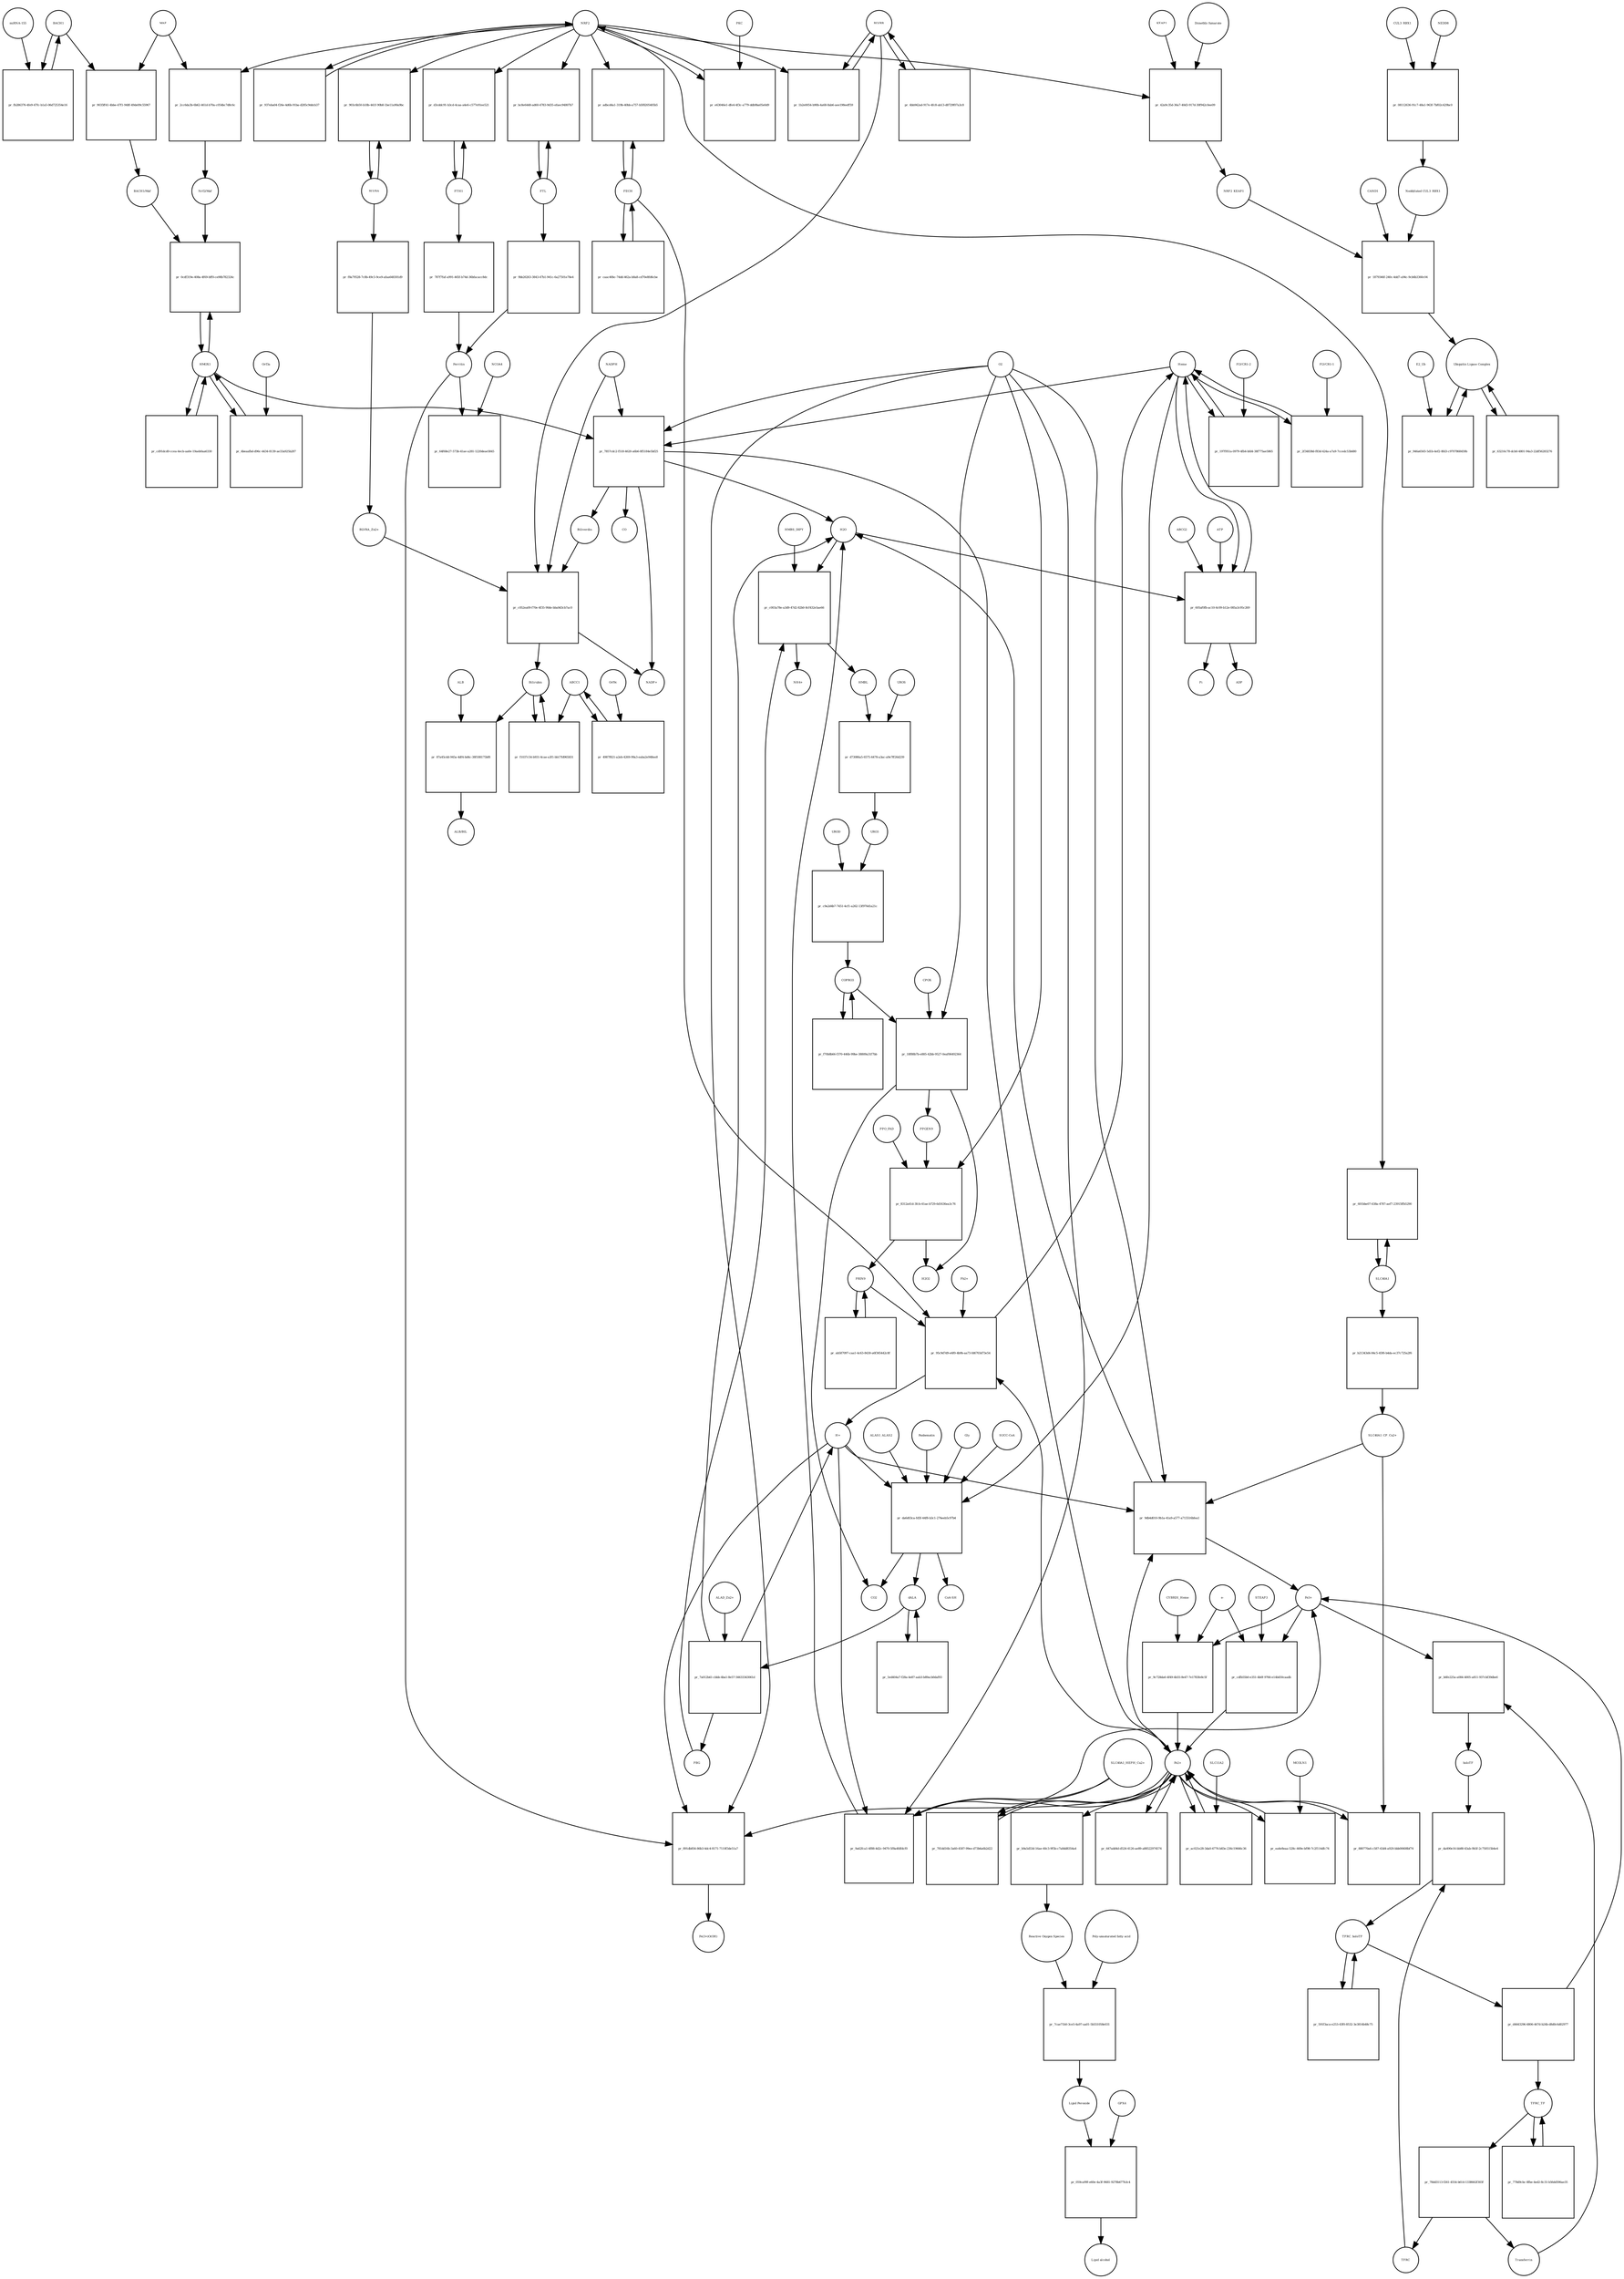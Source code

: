 strict digraph  {
Heme [annotation="urn_miriam_obo.chebi_CHEBI%3A30413", bipartite=0, cls="simple chemical", fontsize=4, label=Heme, shape=circle];
"pr_7857cdc2-f518-4620-a6b6-8f5184e5bf25" [annotation="", bipartite=1, cls=process, fontsize=4, label="pr_7857cdc2-f518-4620-a6b6-8f5184e5bf25", shape=square];
Biliverdin [annotation="urn_miriam_obo.chebi_CHEBI%3A17033", bipartite=0, cls="simple chemical", fontsize=4, label=Biliverdin, shape=circle];
HMOX1 [annotation=urn_miriam_uniprot_P09601, bipartite=0, cls=macromolecule, fontsize=4, label=HMOX1, shape=circle];
O2 [annotation="urn_miriam_obo.chebi_CHEBI%3A15379", bipartite=0, cls="simple chemical", fontsize=4, label=O2, shape=circle];
NADPH [annotation="urn_miriam_obo.chebi_CHEBI%3A16474", bipartite=0, cls="simple chemical", fontsize=4, label=NADPH, shape=circle];
H2O [annotation="urn_miriam_obo.chebi_CHEBI%3A15377", bipartite=0, cls="simple chemical", fontsize=4, label=H2O, shape=circle];
"Fe2+" [annotation="urn_miriam_obo.chebi_CHEBI%3A29033", bipartite=0, cls="simple chemical", fontsize=4, label="Fe2+", shape=circle];
"NADP+" [annotation="urn_miriam_obo.chebi_CHEBI%3A18009", bipartite=0, cls="simple chemical", fontsize=4, label="NADP+", shape=circle];
CO [annotation="urn_miriam_obo.chebi_CHEBI%3A17245", bipartite=0, cls="simple chemical", fontsize=4, label=CO, shape=circle];
"pr_197f951a-0979-4fb4-bfd4-38f775ae5865" [annotation="", bipartite=1, cls=process, fontsize=4, label="pr_197f951a-0979-4fb4-bfd4-38f775ae5865", shape=square];
"FLVCR1-2" [annotation=urn_miriam_uniprot_Q9Y5Y0, bipartite=0, cls=macromolecule, fontsize=4, label="FLVCR1-2", shape=circle];
"pr_c052ea09-f70e-4f35-90de-bba9d3cb7ac0" [annotation="", bipartite=1, cls=process, fontsize=4, label="pr_c052ea09-f70e-4f35-90de-bba9d3cb7ac0", shape=square];
Bilirubin [annotation="urn_miriam_obo.chebi_CHEBI%3A16990", bipartite=0, cls="simple chemical", fontsize=4, label=Bilirubin, shape=circle];
BLVRB [annotation=urn_miriam_uniprot_P30043, bipartite=0, cls=macromolecule, fontsize=4, label=BLVRB, shape=circle];
"BLVRA_Zn2+" [annotation="urn_miriam_obo.chebi_CHEBI%3A29805|urn_miriam_uniprot_P53004", bipartite=0, cls=complex, fontsize=4, label="BLVRA_Zn2+", shape=circle];
"pr_f1037c54-b931-4cae-a3f1-bb17fd965831" [annotation="", bipartite=1, cls=process, fontsize=4, label="pr_f1037c54-b931-4cae-a3f1-bb17fd965831", shape=square];
ABCC1 [annotation=urn_miriam_uniprot_P02768, bipartite=0, cls=macromolecule, fontsize=4, label=ABCC1, shape=circle];
"pr_87a45cdd-945a-4df4-bd4c-38f188175bf8" [annotation="", bipartite=1, cls=process, fontsize=4, label="pr_87a45cdd-945a-4df4-bd4c-38f188175bf8", shape=square];
ALB [annotation=urn_miriam_uniprot_P02768, bipartite=0, cls=macromolecule, fontsize=4, label=ALB, shape=circle];
"ALB/BIL" [annotation="urn_miriam_uniprot_P02768|urn_miriam_obo.chebi_CHEBI%3A16990", bipartite=0, cls=complex, fontsize=4, label="ALB/BIL", shape=circle];
NRF2 [annotation=urn_miriam_uniprot_Q16236, bipartite=0, cls=macromolecule, fontsize=4, label=NRF2, shape=circle];
"pr_2cc6da3b-6b62-461d-b70a-c054bc7d8c6c" [annotation="", bipartite=1, cls=process, fontsize=4, label="pr_2cc6da3b-6b62-461d-b70a-c054bc7d8c6c", shape=square];
MAF [annotation=urn_miriam_uniprot_O75444, bipartite=0, cls=macromolecule, fontsize=4, label=MAF, shape=circle];
"Nrf2/Maf" [annotation="", bipartite=0, cls=complex, fontsize=4, label="Nrf2/Maf", shape=circle];
"pr_9035ff41-4bbe-47f1-948f-49de09c55967" [annotation="", bipartite=1, cls=process, fontsize=4, label="pr_9035ff41-4bbe-47f1-948f-49de09c55967", shape=square];
BACH1 [annotation=urn_miriam_uniprot_O14867, bipartite=0, cls=macromolecule, fontsize=4, label=BACH1, shape=circle];
"BACH1/Maf" [annotation="", bipartite=0, cls=complex, fontsize=4, label="BACH1/Maf", shape=circle];
"pr_fb286376-4fe9-47fc-b1a5-06d725354e16" [annotation="", bipartite=1, cls=process, fontsize=4, label="pr_fb286376-4fe9-47fc-b1a5-06d725354e16", shape=square];
"miRNA-155" [annotation=urn_miriam_ncbigene_406947, bipartite=0, cls="nucleic acid feature", fontsize=4, label="miRNA-155", shape=circle];
"pr_0cdf319e-408a-4f69-bff0-ce98b782324c" [annotation="", bipartite=1, cls=process, fontsize=4, label="pr_0cdf319e-408a-4f69-bff0-ce98b782324c", shape=square];
PRIN9 [annotation="urn_miriam_obo.chebi_CHEBI%3A15430", bipartite=0, cls="simple chemical", fontsize=4, label=PRIN9, shape=circle];
"pr_95c9d7d9-e6f0-4b9b-aa73-fd6703d73e54" [annotation="", bipartite=1, cls=process, fontsize=4, label="pr_95c9d7d9-e6f0-4b9b-aa73-fd6703d73e54", shape=square];
FECH [annotation=urn_miriam_uniprot_P22830, bipartite=0, cls=macromolecule, fontsize=4, label=FECH, shape=circle];
"Pb2+" [annotation="urn_miriam_obo.chebi_CHEBI%3A27889", bipartite=0, cls="simple chemical", fontsize=4, label="Pb2+", shape=circle];
"H+" [annotation="urn_miriam_obo.chebi_CHEBI%3A15378", bipartite=0, cls="simple chemical", fontsize=4, label="H+", shape=circle];
"SUCC-CoA" [annotation="urn_miriam_obo.chebi_CHEBI%3A57292", bipartite=0, cls="simple chemical", fontsize=4, label="SUCC-CoA", shape=circle];
"pr_da6d03ca-fd5f-44f8-b3c1-276eeb5c97b4" [annotation="", bipartite=1, cls=process, fontsize=4, label="pr_da6d03ca-fd5f-44f8-b3c1-276eeb5c97b4", shape=square];
dALA [annotation="urn_miriam_obo.chebi_CHEBI%3A356416", bipartite=0, cls="simple chemical", fontsize=4, label=dALA, shape=circle];
ALAS1_ALAS2 [annotation="urn_miriam_uniprot_P13196|urn_miriam_uniprot_P22557", bipartite=0, cls=complex, fontsize=4, label=ALAS1_ALAS2, shape=circle];
Panhematin [annotation=urn_miriam_drugbank_DB03404, bipartite=0, cls="simple chemical", fontsize=4, label=Panhematin, shape=circle];
Gly [annotation="urn_miriam_obo.chebi_CHEBI%3A57305", bipartite=0, cls="simple chemical", fontsize=4, label=Gly, shape=circle];
"CoA-SH" [annotation="urn_miriam_obo.chebi_CHEBI%3A15346", bipartite=0, cls="simple chemical", fontsize=4, label="CoA-SH", shape=circle];
CO2 [annotation="urn_miriam_obo.chebi_CHEBI%3A16526", bipartite=0, cls="simple chemical", fontsize=4, label=CO2, shape=circle];
"pr_42a9c35d-36a7-40d3-917d-30f942c0ee09" [annotation="", bipartite=1, cls=process, fontsize=4, label="pr_42a9c35d-36a7-40d3-917d-30f942c0ee09", shape=square];
KEAP1 [annotation=urn_miriam_uniprot_Q14145, bipartite=0, cls=macromolecule, fontsize=4, label=KEAP1, shape=circle];
NRF2_KEAP1 [annotation="urn_miriam_uniprot_Q14145|urn_miriam_uniprot_Q16236", bipartite=0, cls=complex, fontsize=4, label=NRF2_KEAP1, shape=circle];
"Dimethly fumarate" [annotation=urn_miriam_drugbank_DB08908, bipartite=0, cls="simple chemical", fontsize=4, label="Dimethly fumarate", shape=circle];
"Ubiquitin Ligase Complex" [annotation="urn_miriam_uniprot_Q14145|urn_miriam_uniprot_Q15843|urn_miriam_uniprot_Q13618|urn_miriam_uniprot_P62877|urn_miriam_uniprot_Q16236|urn_miriam_pubmed_19940261", bipartite=0, cls=complex, fontsize=4, label="Ubiquitin Ligase Complex", shape=circle];
"pr_63216c78-dcb0-4801-94a3-22df56283276" [annotation="", bipartite=1, cls=process, fontsize=4, label="pr_63216c78-dcb0-4801-94a3-22df56283276", shape=square];
"pr_7a012b41-cbbb-4ba1-8e57-56633343061d" [annotation="", bipartite=1, cls=process, fontsize=4, label="pr_7a012b41-cbbb-4ba1-8e57-56633343061d", shape=square];
PBG [annotation="urn_miriam_obo.chebi_CHEBI%3A58126", bipartite=0, cls="simple chemical", fontsize=4, label=PBG, shape=circle];
"ALAD_Zn2+" [annotation="urn_miriam_uniprot_P13716|urn_miriam_obo.chebi_CHEBI%3A29105", bipartite=0, cls=complex, fontsize=4, label="ALAD_Zn2+", shape=circle];
"pr_c003a78e-a3d9-47d2-82b0-8cf432e5ae66" [annotation="", bipartite=1, cls=process, fontsize=4, label="pr_c003a78e-a3d9-47d2-82b0-8cf432e5ae66", shape=square];
HMBL [annotation="urn_miriam_obo.chebi_CHEBI%3A57845", bipartite=0, cls="simple chemical", fontsize=4, label=HMBL, shape=circle];
HMBS_DIPY [annotation="urn_miriam_obo.chebi_CHEBI%3A36319|urn_miriam_uniprot_P08397", bipartite=0, cls=complex, fontsize=4, label=HMBS_DIPY, shape=circle];
"NH4+" [annotation="urn_miriam_obo.chebi_CHEBI%3A28938", bipartite=0, cls="simple chemical", fontsize=4, label="NH4+", shape=circle];
"pr_d73086a5-6575-4478-a3ac-a9e7ff26d239" [annotation="", bipartite=1, cls=process, fontsize=4, label="pr_d73086a5-6575-4478-a3ac-a9e7ff26d239", shape=square];
URO3 [annotation="urn_miriam_obo.chebi_CHEBI%3A15437", bipartite=0, cls="simple chemical", fontsize=4, label=URO3, shape=circle];
UROS [annotation=urn_miriam_uniprot_P10746, bipartite=0, cls=macromolecule, fontsize=4, label=UROS, shape=circle];
"pr_c9a2d4b7-7451-4cf1-a262-13f970d1a21c" [annotation="", bipartite=1, cls=process, fontsize=4, label="pr_c9a2d4b7-7451-4cf1-a262-13f970d1a21c", shape=square];
COPRO3 [annotation="urn_miriam_obo.chebi_CHEBI%3A15439", bipartite=0, cls="simple chemical", fontsize=4, label=COPRO3, shape=circle];
UROD [annotation=urn_miriam_uniprot_P06132, bipartite=0, cls=macromolecule, fontsize=4, label=UROD, shape=circle];
"pr_18f88b7b-e885-42bb-9527-0eaf06492364" [annotation="", bipartite=1, cls=process, fontsize=4, label="pr_18f88b7b-e885-42bb-9527-0eaf06492364", shape=square];
PPGEN9 [annotation="urn_miriam_obo.chebi_CHEBI%3A15435", bipartite=0, cls="simple chemical", fontsize=4, label=PPGEN9, shape=circle];
CPOX [annotation=urn_miriam_uniprot_P36551, bipartite=0, cls=macromolecule, fontsize=4, label=CPOX, shape=circle];
H2O2 [annotation="urn_miriam_obo.chebi_CHEBI%3A16240", bipartite=0, cls="simple chemical", fontsize=4, label=H2O2, shape=circle];
"pr_8312a41d-3fcb-41ae-b729-6d1636ea3c76" [annotation="", bipartite=1, cls=process, fontsize=4, label="pr_8312a41d-3fcb-41ae-b729-6d1636ea3c76", shape=square];
PPO_FAD [annotation="urn_miriam_obo.chebi_CHEBI%3A16238|urn_miriam_uniprot_P50336", bipartite=0, cls=complex, fontsize=4, label=PPO_FAD, shape=circle];
"pr_937eba04-f26e-4d6b-91ba-d285c9ddcb37" [annotation="", bipartite=1, cls=process, fontsize=4, label="pr_937eba04-f26e-4d6b-91ba-d285c9ddcb37", shape=square];
"pr_5ed404a7-f28a-4e87-aab3-b89acb0daf93" [annotation="", bipartite=1, cls="uncertain process", fontsize=4, label="pr_5ed404a7-f28a-4e87-aab3-b89acb0daf93", shape=square];
"pr_f70b8b66-f370-446b-99be-38809a31f7bb" [annotation="", bipartite=1, cls="uncertain process", fontsize=4, label="pr_f70b8b66-f370-446b-99be-38809a31f7bb", shape=square];
"pr_ab587097-caa1-4c63-8430-a6f365442c8f" [annotation="", bipartite=1, cls="uncertain process", fontsize=4, label="pr_ab587097-caa1-4c63-8430-a6f365442c8f", shape=square];
"Poly-unsaturated fatty acid" [annotation="urn_miriam_obo.chebi_CHEBI%3A26208", bipartite=0, cls="simple chemical", fontsize=4, label="Poly-unsaturated fatty acid", shape=circle];
"pr_7cae71b0-3ce5-4a97-aa01-5b551058e031" [annotation="", bipartite=1, cls=process, fontsize=4, label="pr_7cae71b0-3ce5-4a97-aa01-5b551058e031", shape=square];
"Lipid Peroxide" [annotation="urn_miriam_obo.chebi_CHEBI%3A61051", bipartite=0, cls="simple chemical", fontsize=4, label="Lipid Peroxide", shape=circle];
"Reactive Oxygen Species" [annotation="urn_miriam_obo.chebi_CHEBI%3A26523", bipartite=0, cls="simple chemical", fontsize=4, label="Reactive Oxygen Species", shape=circle];
"pr_891db856-86b3-4dc4-8171-7110f3de51a7" [annotation="", bipartite=1, cls=process, fontsize=4, label="pr_891db856-86b3-4dc4-8171-7110f3de51a7", shape=square];
"Fe(3+)O(OH)" [annotation="urn_miriam_obo.chebi_CHEBI%3A78619", bipartite=0, cls="simple chemical", fontsize=4, label="Fe(3+)O(OH)", shape=circle];
Ferritin [annotation=urn_miriam_uniprot_P02794, bipartite=0, cls=complex, fontsize=4, label=Ferritin, shape=circle];
"pr_880770a6-c587-43d4-a920-bbb00608bf74" [annotation="", bipartite=1, cls=process, fontsize=4, label="pr_880770a6-c587-43d4-a920-bbb00608bf74", shape=square];
"SLC40A1_CP_Cu2+" [annotation="urn_miriam_uniprot_P00450|urn_miriam_uniprot_Q9NP59|urn_miriam_obo.chebi_CHEBI%3A29036", bipartite=0, cls=complex, fontsize=4, label="SLC40A1_CP_Cu2+", shape=circle];
"pr_9db4d010-9b1a-41a9-a577-a715516bfea1" [annotation="", bipartite=1, cls=process, fontsize=4, label="pr_9db4d010-9b1a-41a9-a577-a715516bfea1", shape=square];
"Fe3+" [annotation="urn_miriam_obo.chebi_CHEBI%3A29034", bipartite=0, cls="simple chemical", fontsize=4, label="Fe3+", shape=circle];
SLC40A1 [annotation=urn_miriam_ncbigene_30061, bipartite=0, cls="nucleic acid feature", fontsize=4, label=SLC40A1, shape=circle];
"pr_601bbe07-638a-4787-aef7-23915ffb5290" [annotation="", bipartite=1, cls=process, fontsize=4, label="pr_601bbe07-638a-4787-aef7-23915ffb5290", shape=square];
FTH1 [annotation=urn_miriam_ncbigene_2495, bipartite=0, cls="nucleic acid feature", fontsize=4, label=FTH1, shape=circle];
"pr_d3cddc91-b3cd-4caa-a4e6-c577e91ee521" [annotation="", bipartite=1, cls=process, fontsize=4, label="pr_d3cddc91-b3cd-4caa-a4e6-c577e91ee521", shape=square];
FTL [annotation=urn_miriam_ncbigene_2512, bipartite=0, cls="nucleic acid feature", fontsize=4, label=FTL, shape=circle];
"pr_bc8e6448-ad60-4783-9d35-efaec94807b7" [annotation="", bipartite=1, cls=process, fontsize=4, label="pr_bc8e6448-ad60-4783-9d35-efaec94807b7", shape=square];
"pr_787f7faf-a991-465f-b74d-36bfacacc8dc" [annotation="", bipartite=1, cls=process, fontsize=4, label="pr_787f7faf-a991-465f-b74d-36bfacacc8dc", shape=square];
"pr_9bb26263-3843-47b1-941c-6a27501e78e4" [annotation="", bipartite=1, cls=process, fontsize=4, label="pr_9bb26263-3843-47b1-941c-6a27501e78e4", shape=square];
"pr_adbcd4a1-319b-40bb-a757-b5f8205405b5" [annotation="", bipartite=1, cls=process, fontsize=4, label="pr_adbcd4a1-319b-40bb-a757-b5f8205405b5", shape=square];
"pr_caac40bc-74dd-462a-b8a8-cd70e8fd6cbe" [annotation="", bipartite=1, cls=process, fontsize=4, label="pr_caac40bc-74dd-462a-b8a8-cd70e8fd6cbe", shape=square];
"pr_cd91dcd0-ccea-4ecb-aa0e-19aeb0aa6330" [annotation="", bipartite=1, cls=process, fontsize=4, label="pr_cd91dcd0-ccea-4ecb-aa0e-19aeb0aa6330", shape=square];
BLVRA [annotation=urn_miriam_ncbigene_644, bipartite=0, cls="nucleic acid feature", fontsize=4, label=BLVRA, shape=circle];
"pr_903c6b50-b18b-441f-90b8-1be11a90a9bc" [annotation="", bipartite=1, cls=process, fontsize=4, label="pr_903c6b50-b18b-441f-90b8-1be11a90a9bc", shape=square];
"pr_1b2e0054-b90b-4a68-8ab6-aee198eeff59" [annotation="", bipartite=1, cls=process, fontsize=4, label="pr_1b2e0054-b90b-4a68-8ab6-aee198eeff59", shape=square];
"pr_4bb942ad-917e-4fc8-ab13-d8729f07a3c8" [annotation="", bipartite=1, cls=process, fontsize=4, label="pr_4bb942ad-917e-4fc8-ab13-d8729f07a3c8", shape=square];
"pr_f8a79528-7c8b-49c5-9ce9-afaa648301d9" [annotation="", bipartite=1, cls=process, fontsize=4, label="pr_f8a79528-7c8b-49c5-9ce9-afaa648301d9", shape=square];
"pr_b21343d4-84c5-45f6-b4da-ec37c725a2f6" [annotation="", bipartite=1, cls=process, fontsize=4, label="pr_b21343d4-84c5-45f6-b4da-ec37c725a2f6", shape=square];
"pr_64f68e27-573b-41ae-a281-1220deae5845" [annotation="", bipartite=1, cls=process, fontsize=4, label="pr_64f68e27-573b-41ae-a281-1220deae5845", shape=square];
NCOA4 [annotation=urn_miriam_uniprot_Q13772, bipartite=0, cls=macromolecule, fontsize=4, label=NCOA4, shape=circle];
"pr_9c728da6-4f49-4b55-8e47-7e1783fe8c5f" [annotation="", bipartite=1, cls=process, fontsize=4, label="pr_9c728da6-4f49-4b55-8e47-7e1783fe8c5f", shape=square];
CYBRD1_Heme [annotation="urn_miriam_uniprot_Q53TN4|urn_miriam_obo.chebi_CHEBI%3A30413", bipartite=0, cls=complex, fontsize=4, label=CYBRD1_Heme, shape=circle];
"e-" [annotation="urn_miriam_obo.chebi_CHEBI%3A10545", bipartite=0, cls="simple chemical", fontsize=4, label="e-", shape=circle];
"pr_ac021e28-3da0-4776-b83e-236c19666c36" [annotation="", bipartite=1, cls=process, fontsize=4, label="pr_ac021e28-3da0-4776-b83e-236c19666c36", shape=square];
SLC11A2 [annotation=urn_miriam_uniprot_P49281, bipartite=0, cls=macromolecule, fontsize=4, label=SLC11A2, shape=circle];
"pr_059ca99f-e60e-4a3f-9681-9278b677b3c4" [annotation="", bipartite=1, cls=process, fontsize=4, label="pr_059ca99f-e60e-4a3f-9681-9278b677b3c4", shape=square];
"Lipid alcohol" [annotation="urn_miriam_obo.chebi_CHEBI%3A24026", bipartite=0, cls="simple chemical", fontsize=4, label="Lipid alcohol", shape=circle];
GPX4 [annotation=urn_miriam_uniprot_P36969, bipartite=0, cls=macromolecule, fontsize=4, label=GPX4, shape=circle];
"pr_4beaafbd-d96c-4434-8139-ae33a925b287" [annotation="", bipartite=1, cls=process, fontsize=4, label="pr_4beaafbd-d96c-4434-8139-ae33a925b287", shape=square];
Orf3a [annotation=urn_miriam_ncbigene_43740569, bipartite=0, cls=macromolecule, fontsize=4, label=Orf3a, shape=circle];
"pr_b9a5d53d-16ae-40c3-9f5b-c7a8dd8354a4" [annotation="", bipartite=1, cls=process, fontsize=4, label="pr_b9a5d53d-16ae-40c3-9f5b-c7a8dd8354a4", shape=square];
"pr_4987f821-a2eb-4269-99a3-eaba2e948ee8" [annotation="", bipartite=1, cls=process, fontsize=4, label="pr_4987f821-a2eb-4269-99a3-eaba2e948ee8", shape=square];
Orf9c [annotation="", bipartite=0, cls=macromolecule, fontsize=4, label=Orf9c, shape=circle];
CUL3_RBX1 [annotation="urn_miriam_uniprot_Q13618|urn_miriam_uniprot_P62877", bipartite=0, cls=complex, fontsize=4, label=CUL3_RBX1, shape=circle];
"pr_08112636-91c7-48a1-963f-7bf02c429bc0" [annotation="", bipartite=1, cls=process, fontsize=4, label="pr_08112636-91c7-48a1-963f-7bf02c429bc0", shape=square];
"Neddylated CUL3_RBX1" [annotation="urn_miriam_uniprot_Q15843|urn_miriam_uniprot_Q13618|urn_miriam_uniprot_P62877", bipartite=0, cls=complex, fontsize=4, label="Neddylated CUL3_RBX1", shape=circle];
NEDD8 [annotation=urn_miriam_uniprot_Q15843, bipartite=0, cls="simple chemical", fontsize=4, label=NEDD8, shape=circle];
"pr_1879346f-240c-4dd7-a94c-9cb6b3360c04" [annotation="", bipartite=1, cls=process, fontsize=4, label="pr_1879346f-240c-4dd7-a94c-9cb6b3360c04", shape=square];
CAND1 [annotation=urn_miriam_uniprot_Q86VP6, bipartite=0, cls=macromolecule, fontsize=4, label=CAND1, shape=circle];
E2_Ub [annotation="urn_miriam_pubmed_19940261|urn_miriam_uniprot_P0CG48", bipartite=0, cls=complex, fontsize=4, label=E2_Ub, shape=circle];
"pr_946a6565-5d1b-4ef2-8fd3-c9707868459b" [annotation="", bipartite=1, cls=process, fontsize=4, label="pr_946a6565-5d1b-4ef2-8fd3-c9707868459b", shape=square];
"pr_e63046e1-dfe4-4f3c-a779-ddb9ba05e0d9" [annotation="", bipartite=1, cls=process, fontsize=4, label="pr_e63046e1-dfe4-4f3c-a779-ddb9ba05e0d9", shape=square];
PKC [annotation=urn_miriam_pubmed_12198130, bipartite=0, cls=macromolecule, fontsize=4, label=PKC, shape=circle];
"pr_2f34838d-f83d-424a-a7a9-7ccedc53b680" [annotation="", bipartite=1, cls=process, fontsize=4, label="pr_2f34838d-f83d-424a-a7a9-7ccedc53b680", shape=square];
"FLVCR1-1" [annotation=urn_miriam_uniprot_Q9Y5Y0, bipartite=0, cls=macromolecule, fontsize=4, label="FLVCR1-1", shape=circle];
"pr_605af0fb-ac10-4c09-b12e-085a3c95c269" [annotation="", bipartite=1, cls=process, fontsize=4, label="pr_605af0fb-ac10-4c09-b12e-085a3c95c269", shape=square];
ABCG2 [annotation=urn_miriam_uniprot_Q9UNQ0, bipartite=0, cls="macromolecule multimer", fontsize=4, label=ABCG2, shape=circle];
ATP [annotation="urn_miriam_obo.chebi_CHEBI%3A30616", bipartite=0, cls="simple chemical", fontsize=4, label=ATP, shape=circle];
Pi [annotation="urn_miriam_obo.chebi_CHEBI%3A18367", bipartite=0, cls="simple chemical", fontsize=4, label=Pi, shape=circle];
ADP [annotation="urn_miriam_obo.chebi_CHEBI%3A456216", bipartite=0, cls="simple chemical", fontsize=4, label=ADP, shape=circle];
"pr_781dd16b-3a60-4587-99ee-d73b6a6b2d22" [annotation="", bipartite=1, cls=process, fontsize=4, label="pr_781dd16b-3a60-4587-99ee-d73b6a6b2d22", shape=square];
"SLC40A1_HEPH_Cu2+" [annotation="urn_miriam_uniprot_Q9BQS7|urn_miriam_uniprot_Q9NP59|urn_miriam_obo.chebi_CHEBI%3A28694", bipartite=0, cls=complex, fontsize=4, label="SLC40A1_HEPH_Cu2+", shape=circle];
"pr_9a62fca1-4f88-4d2c-9470-5f8a4fdfdcf0" [annotation="", bipartite=1, cls=process, fontsize=4, label="pr_9a62fca1-4f88-4d2c-9470-5f8a4fdfdcf0", shape=square];
"pr_b6fe225a-a084-4005-a811-937cbf39dbe6" [annotation="", bipartite=1, cls=process, fontsize=4, label="pr_b6fe225a-a084-4005-a811-937cbf39dbe6", shape=square];
Transferrin [annotation=urn_miriam_uniprot_P02787, bipartite=0, cls=macromolecule, fontsize=4, label=Transferrin, shape=circle];
holoTF [annotation="urn_miriam_uniprot_P02787|urn_miriam_obo.chebi_CHEBI%3A29034", bipartite=0, cls=complex, fontsize=4, label=holoTF, shape=circle];
TFRC [annotation=urn_miriam_uniprot_P02786, bipartite=0, cls="macromolecule multimer", fontsize=4, label=TFRC, shape=circle];
"pr_da490e16-bb88-43ab-9b5f-2c750515b4e4" [annotation="", bipartite=1, cls=process, fontsize=4, label="pr_da490e16-bb88-43ab-9b5f-2c750515b4e4", shape=square];
TFRC_holoTF [annotation="urn_miriam_uniprot_P02787|urn_miriam_obo.chebi_CHEBI%3A29034|urn_miriam_uniprot_P02786", bipartite=0, cls=complex, fontsize=4, label=TFRC_holoTF, shape=circle];
"pr_591f3aca-e253-43f0-8532-3e3814b48c75" [annotation="", bipartite=1, cls=process, fontsize=4, label="pr_591f3aca-e253-43f0-8532-3e3814b48c75", shape=square];
"pr_d4643296-6806-467d-b24b-d8d0c6d02977" [annotation="", bipartite=1, cls=process, fontsize=4, label="pr_d4643296-6806-467d-b24b-d8d0c6d02977", shape=square];
TFRC_TF [annotation="urn_miriam_uniprot_P02787|urn_miriam_uniprot_P02786", bipartite=0, cls=complex, fontsize=4, label=TFRC_TF, shape=circle];
"pr_cdfb55b0-e351-4b0f-9766-e14b450caadb" [annotation="", bipartite=1, cls=process, fontsize=4, label="pr_cdfb55b0-e351-4b0f-9766-e14b450caadb", shape=square];
STEAP3 [annotation=urn_miriam_uniprot_Q658P3, bipartite=0, cls=macromolecule, fontsize=4, label=STEAP3, shape=circle];
"pr_ea4e8eaa-528c-469e-bf98-7c2f114dfc74" [annotation="", bipartite=1, cls=process, fontsize=4, label="pr_ea4e8eaa-528c-469e-bf98-7c2f114dfc74", shape=square];
MCOLN1 [annotation=urn_miriam_uniprot_Q9GZU1, bipartite=0, cls=macromolecule, fontsize=4, label=MCOLN1, shape=circle];
"pr_647add4d-d524-4126-ae89-a88522974574" [annotation="", bipartite=1, cls=process, fontsize=4, label="pr_647add4d-d524-4126-ae89-a88522974574", shape=square];
"pr_778d9cbc-8fbe-4ed2-8c31-b56dd596ae35" [annotation="", bipartite=1, cls=process, fontsize=4, label="pr_778d9cbc-8fbe-4ed2-8c31-b56dd596ae35", shape=square];
"pr_78dd3113-f261-4554-b614-1338662f303f" [annotation="", bipartite=1, cls=process, fontsize=4, label="pr_78dd3113-f261-4554-b614-1338662f303f", shape=square];
Heme -> "pr_7857cdc2-f518-4620-a6b6-8f5184e5bf25"  [annotation="", interaction_type=consumption];
Heme -> "pr_197f951a-0979-4fb4-bfd4-38f775ae5865"  [annotation="", interaction_type=consumption];
Heme -> "pr_da6d03ca-fd5f-44f8-b3c1-276eeb5c97b4"  [annotation=urn_miriam_pubmed_25446301, interaction_type=inhibition];
Heme -> "pr_2f34838d-f83d-424a-a7a9-7ccedc53b680"  [annotation="", interaction_type=consumption];
Heme -> "pr_605af0fb-ac10-4c09-b12e-085a3c95c269"  [annotation="", interaction_type=consumption];
"pr_7857cdc2-f518-4620-a6b6-8f5184e5bf25" -> Biliverdin  [annotation="", interaction_type=production];
"pr_7857cdc2-f518-4620-a6b6-8f5184e5bf25" -> H2O  [annotation="", interaction_type=production];
"pr_7857cdc2-f518-4620-a6b6-8f5184e5bf25" -> "Fe2+"  [annotation="", interaction_type=production];
"pr_7857cdc2-f518-4620-a6b6-8f5184e5bf25" -> "NADP+"  [annotation="", interaction_type=production];
"pr_7857cdc2-f518-4620-a6b6-8f5184e5bf25" -> CO  [annotation="", interaction_type=production];
Biliverdin -> "pr_c052ea09-f70e-4f35-90de-bba9d3cb7ac0"  [annotation="", interaction_type=consumption];
HMOX1 -> "pr_7857cdc2-f518-4620-a6b6-8f5184e5bf25"  [annotation="", interaction_type=catalysis];
HMOX1 -> "pr_0cdf319e-408a-4f69-bff0-ce98b782324c"  [annotation="", interaction_type=consumption];
HMOX1 -> "pr_cd91dcd0-ccea-4ecb-aa0e-19aeb0aa6330"  [annotation="", interaction_type=consumption];
HMOX1 -> "pr_4beaafbd-d96c-4434-8139-ae33a925b287"  [annotation="", interaction_type=consumption];
O2 -> "pr_7857cdc2-f518-4620-a6b6-8f5184e5bf25"  [annotation="", interaction_type=consumption];
O2 -> "pr_18f88b7b-e885-42bb-9527-0eaf06492364"  [annotation="", interaction_type=consumption];
O2 -> "pr_8312a41d-3fcb-41ae-b729-6d1636ea3c76"  [annotation="", interaction_type=consumption];
O2 -> "pr_891db856-86b3-4dc4-8171-7110f3de51a7"  [annotation="", interaction_type=consumption];
O2 -> "pr_9db4d010-9b1a-41a9-a577-a715516bfea1"  [annotation="", interaction_type=consumption];
O2 -> "pr_9a62fca1-4f88-4d2c-9470-5f8a4fdfdcf0"  [annotation="", interaction_type=consumption];
NADPH -> "pr_7857cdc2-f518-4620-a6b6-8f5184e5bf25"  [annotation="", interaction_type=consumption];
NADPH -> "pr_c052ea09-f70e-4f35-90de-bba9d3cb7ac0"  [annotation="", interaction_type=consumption];
H2O -> "pr_c003a78e-a3d9-47d2-82b0-8cf432e5ae66"  [annotation="", interaction_type=consumption];
H2O -> "pr_605af0fb-ac10-4c09-b12e-085a3c95c269"  [annotation="", interaction_type=consumption];
"Fe2+" -> "pr_95c9d7d9-e6f0-4b9b-aa73-fd6703d73e54"  [annotation="", interaction_type=consumption];
"Fe2+" -> "pr_891db856-86b3-4dc4-8171-7110f3de51a7"  [annotation="", interaction_type=consumption];
"Fe2+" -> "pr_880770a6-c587-43d4-a920-bbb00608bf74"  [annotation="", interaction_type=consumption];
"Fe2+" -> "pr_9db4d010-9b1a-41a9-a577-a715516bfea1"  [annotation="", interaction_type=consumption];
"Fe2+" -> "pr_ac021e28-3da0-4776-b83e-236c19666c36"  [annotation="", interaction_type=consumption];
"Fe2+" -> "pr_b9a5d53d-16ae-40c3-9f5b-c7a8dd8354a4"  [annotation="urn_miriam_pubmed_26794443|urn_miriam_pubmed_30692038", interaction_type=catalysis];
"Fe2+" -> "pr_781dd16b-3a60-4587-99ee-d73b6a6b2d22"  [annotation="", interaction_type=consumption];
"Fe2+" -> "pr_9a62fca1-4f88-4d2c-9470-5f8a4fdfdcf0"  [annotation="", interaction_type=consumption];
"Fe2+" -> "pr_ea4e8eaa-528c-469e-bf98-7c2f114dfc74"  [annotation="", interaction_type=consumption];
"Fe2+" -> "pr_647add4d-d524-4126-ae89-a88522974574"  [annotation="", interaction_type=consumption];
"pr_197f951a-0979-4fb4-bfd4-38f775ae5865" -> Heme  [annotation="", interaction_type=production];
"FLVCR1-2" -> "pr_197f951a-0979-4fb4-bfd4-38f775ae5865"  [annotation="", interaction_type=catalysis];
"pr_c052ea09-f70e-4f35-90de-bba9d3cb7ac0" -> Bilirubin  [annotation="", interaction_type=production];
"pr_c052ea09-f70e-4f35-90de-bba9d3cb7ac0" -> "NADP+"  [annotation="", interaction_type=production];
Bilirubin -> "pr_f1037c54-b931-4cae-a3f1-bb17fd965831"  [annotation="", interaction_type=consumption];
Bilirubin -> "pr_87a45cdd-945a-4df4-bd4c-38f188175bf8"  [annotation="", interaction_type=consumption];
BLVRB -> "pr_c052ea09-f70e-4f35-90de-bba9d3cb7ac0"  [annotation="", interaction_type=catalysis];
BLVRB -> "pr_1b2e0054-b90b-4a68-8ab6-aee198eeff59"  [annotation="", interaction_type=consumption];
BLVRB -> "pr_4bb942ad-917e-4fc8-ab13-d8729f07a3c8"  [annotation="", interaction_type=consumption];
"BLVRA_Zn2+" -> "pr_c052ea09-f70e-4f35-90de-bba9d3cb7ac0"  [annotation="", interaction_type=catalysis];
"pr_f1037c54-b931-4cae-a3f1-bb17fd965831" -> Bilirubin  [annotation="", interaction_type=production];
ABCC1 -> "pr_f1037c54-b931-4cae-a3f1-bb17fd965831"  [annotation="", interaction_type=catalysis];
ABCC1 -> "pr_4987f821-a2eb-4269-99a3-eaba2e948ee8"  [annotation="", interaction_type=consumption];
"pr_87a45cdd-945a-4df4-bd4c-38f188175bf8" -> "ALB/BIL"  [annotation="", interaction_type=production];
ALB -> "pr_87a45cdd-945a-4df4-bd4c-38f188175bf8"  [annotation="", interaction_type=consumption];
NRF2 -> "pr_2cc6da3b-6b62-461d-b70a-c054bc7d8c6c"  [annotation="", interaction_type=consumption];
NRF2 -> "pr_42a9c35d-36a7-40d3-917d-30f942c0ee09"  [annotation="", interaction_type=consumption];
NRF2 -> "pr_937eba04-f26e-4d6b-91ba-d285c9ddcb37"  [annotation="", interaction_type=consumption];
NRF2 -> "pr_601bbe07-638a-4787-aef7-23915ffb5290"  [annotation=urn_miriam_pubmed_30692038, interaction_type=catalysis];
NRF2 -> "pr_d3cddc91-b3cd-4caa-a4e6-c577e91ee521"  [annotation=urn_miriam_pubmed_30692038, interaction_type=catalysis];
NRF2 -> "pr_bc8e6448-ad60-4783-9d35-efaec94807b7"  [annotation=urn_miriam_pubmed_30692038, interaction_type=catalysis];
NRF2 -> "pr_adbcd4a1-319b-40bb-a757-b5f8205405b5"  [annotation="urn_miriam_pubmed_30692038|urn_miriam_pubmed_23766848", interaction_type=catalysis];
NRF2 -> "pr_903c6b50-b18b-441f-90b8-1be11a90a9bc"  [annotation=urn_miriam_pubmed_30692038, interaction_type=catalysis];
NRF2 -> "pr_1b2e0054-b90b-4a68-8ab6-aee198eeff59"  [annotation=urn_miriam_pubmed_30692038, interaction_type=catalysis];
NRF2 -> "pr_e63046e1-dfe4-4f3c-a779-ddb9ba05e0d9"  [annotation="", interaction_type=consumption];
"pr_2cc6da3b-6b62-461d-b70a-c054bc7d8c6c" -> "Nrf2/Maf"  [annotation="", interaction_type=production];
MAF -> "pr_2cc6da3b-6b62-461d-b70a-c054bc7d8c6c"  [annotation="", interaction_type=consumption];
MAF -> "pr_9035ff41-4bbe-47f1-948f-49de09c55967"  [annotation="", interaction_type=consumption];
"Nrf2/Maf" -> "pr_0cdf319e-408a-4f69-bff0-ce98b782324c"  [annotation="urn_miriam_pubmed_10473555|urn_miriam_pubmed_31827672|urn_miriam_pubmed_30692038|urn_miriam_pubmed_29717933", interaction_type=catalysis];
"pr_9035ff41-4bbe-47f1-948f-49de09c55967" -> "BACH1/Maf"  [annotation="", interaction_type=production];
BACH1 -> "pr_9035ff41-4bbe-47f1-948f-49de09c55967"  [annotation="", interaction_type=consumption];
BACH1 -> "pr_fb286376-4fe9-47fc-b1a5-06d725354e16"  [annotation="", interaction_type=consumption];
"BACH1/Maf" -> "pr_0cdf319e-408a-4f69-bff0-ce98b782324c"  [annotation="urn_miriam_pubmed_10473555|urn_miriam_pubmed_31827672|urn_miriam_pubmed_30692038|urn_miriam_pubmed_29717933", interaction_type=inhibition];
"pr_fb286376-4fe9-47fc-b1a5-06d725354e16" -> BACH1  [annotation="", interaction_type=production];
"miRNA-155" -> "pr_fb286376-4fe9-47fc-b1a5-06d725354e16"  [annotation="urn_miriam_pubmed_28082120|urn_miriam_pubmed_21982894", interaction_type=inhibition];
"pr_0cdf319e-408a-4f69-bff0-ce98b782324c" -> HMOX1  [annotation="", interaction_type=production];
PRIN9 -> "pr_95c9d7d9-e6f0-4b9b-aa73-fd6703d73e54"  [annotation="", interaction_type=consumption];
PRIN9 -> "pr_ab587097-caa1-4c63-8430-a6f365442c8f"  [annotation="", interaction_type=consumption];
"pr_95c9d7d9-e6f0-4b9b-aa73-fd6703d73e54" -> Heme  [annotation="", interaction_type=production];
"pr_95c9d7d9-e6f0-4b9b-aa73-fd6703d73e54" -> "H+"  [annotation="", interaction_type=production];
FECH -> "pr_95c9d7d9-e6f0-4b9b-aa73-fd6703d73e54"  [annotation="", interaction_type=catalysis];
FECH -> "pr_adbcd4a1-319b-40bb-a757-b5f8205405b5"  [annotation="", interaction_type=consumption];
FECH -> "pr_caac40bc-74dd-462a-b8a8-cd70e8fd6cbe"  [annotation="", interaction_type=consumption];
"Pb2+" -> "pr_95c9d7d9-e6f0-4b9b-aa73-fd6703d73e54"  [annotation="", interaction_type=inhibition];
"H+" -> "pr_da6d03ca-fd5f-44f8-b3c1-276eeb5c97b4"  [annotation="", interaction_type=consumption];
"H+" -> "pr_891db856-86b3-4dc4-8171-7110f3de51a7"  [annotation="", interaction_type=consumption];
"H+" -> "pr_9db4d010-9b1a-41a9-a577-a715516bfea1"  [annotation="", interaction_type=consumption];
"H+" -> "pr_9a62fca1-4f88-4d2c-9470-5f8a4fdfdcf0"  [annotation="", interaction_type=consumption];
"SUCC-CoA" -> "pr_da6d03ca-fd5f-44f8-b3c1-276eeb5c97b4"  [annotation="", interaction_type=consumption];
"pr_da6d03ca-fd5f-44f8-b3c1-276eeb5c97b4" -> dALA  [annotation="", interaction_type=production];
"pr_da6d03ca-fd5f-44f8-b3c1-276eeb5c97b4" -> "CoA-SH"  [annotation="", interaction_type=production];
"pr_da6d03ca-fd5f-44f8-b3c1-276eeb5c97b4" -> CO2  [annotation="", interaction_type=production];
dALA -> "pr_7a012b41-cbbb-4ba1-8e57-56633343061d"  [annotation="", interaction_type=consumption];
dALA -> "pr_5ed404a7-f28a-4e87-aab3-b89acb0daf93"  [annotation="", interaction_type=consumption];
ALAS1_ALAS2 -> "pr_da6d03ca-fd5f-44f8-b3c1-276eeb5c97b4"  [annotation=urn_miriam_pubmed_25446301, interaction_type=catalysis];
Panhematin -> "pr_da6d03ca-fd5f-44f8-b3c1-276eeb5c97b4"  [annotation=urn_miriam_pubmed_25446301, interaction_type=inhibition];
Gly -> "pr_da6d03ca-fd5f-44f8-b3c1-276eeb5c97b4"  [annotation="", interaction_type=consumption];
"pr_42a9c35d-36a7-40d3-917d-30f942c0ee09" -> NRF2_KEAP1  [annotation="", interaction_type=production];
KEAP1 -> "pr_42a9c35d-36a7-40d3-917d-30f942c0ee09"  [annotation="", interaction_type=consumption];
NRF2_KEAP1 -> "pr_1879346f-240c-4dd7-a94c-9cb6b3360c04"  [annotation="", interaction_type=consumption];
"Dimethly fumarate" -> "pr_42a9c35d-36a7-40d3-917d-30f942c0ee09"  [annotation="urn_miriam_pubmed_15282312|urn_miriam_pubmed_20486766|urn_miriam_pubmed_31692987|urn_miriam_pubmed_15572695|urn_miriam_pubmed_32132672", interaction_type=inhibition];
"Ubiquitin Ligase Complex" -> "pr_63216c78-dcb0-4801-94a3-22df56283276"  [annotation="", interaction_type=consumption];
"Ubiquitin Ligase Complex" -> "pr_946a6565-5d1b-4ef2-8fd3-c9707868459b"  [annotation="", interaction_type=consumption];
"pr_63216c78-dcb0-4801-94a3-22df56283276" -> "Ubiquitin Ligase Complex"  [annotation="", interaction_type=production];
"pr_7a012b41-cbbb-4ba1-8e57-56633343061d" -> PBG  [annotation="", interaction_type=production];
"pr_7a012b41-cbbb-4ba1-8e57-56633343061d" -> "H+"  [annotation="", interaction_type=production];
"pr_7a012b41-cbbb-4ba1-8e57-56633343061d" -> H2O  [annotation="", interaction_type=production];
PBG -> "pr_c003a78e-a3d9-47d2-82b0-8cf432e5ae66"  [annotation="", interaction_type=consumption];
"ALAD_Zn2+" -> "pr_7a012b41-cbbb-4ba1-8e57-56633343061d"  [annotation="", interaction_type=catalysis];
"pr_c003a78e-a3d9-47d2-82b0-8cf432e5ae66" -> HMBL  [annotation="", interaction_type=production];
"pr_c003a78e-a3d9-47d2-82b0-8cf432e5ae66" -> "NH4+"  [annotation="", interaction_type=production];
HMBL -> "pr_d73086a5-6575-4478-a3ac-a9e7ff26d239"  [annotation="", interaction_type=consumption];
HMBS_DIPY -> "pr_c003a78e-a3d9-47d2-82b0-8cf432e5ae66"  [annotation="", interaction_type=catalysis];
"pr_d73086a5-6575-4478-a3ac-a9e7ff26d239" -> URO3  [annotation="", interaction_type=production];
URO3 -> "pr_c9a2d4b7-7451-4cf1-a262-13f970d1a21c"  [annotation="", interaction_type=consumption];
UROS -> "pr_d73086a5-6575-4478-a3ac-a9e7ff26d239"  [annotation="", interaction_type=catalysis];
"pr_c9a2d4b7-7451-4cf1-a262-13f970d1a21c" -> COPRO3  [annotation="", interaction_type=production];
COPRO3 -> "pr_18f88b7b-e885-42bb-9527-0eaf06492364"  [annotation="", interaction_type=consumption];
COPRO3 -> "pr_f70b8b66-f370-446b-99be-38809a31f7bb"  [annotation="", interaction_type=consumption];
UROD -> "pr_c9a2d4b7-7451-4cf1-a262-13f970d1a21c"  [annotation="", interaction_type=catalysis];
"pr_18f88b7b-e885-42bb-9527-0eaf06492364" -> PPGEN9  [annotation="", interaction_type=production];
"pr_18f88b7b-e885-42bb-9527-0eaf06492364" -> CO2  [annotation="", interaction_type=production];
"pr_18f88b7b-e885-42bb-9527-0eaf06492364" -> H2O2  [annotation="", interaction_type=production];
PPGEN9 -> "pr_8312a41d-3fcb-41ae-b729-6d1636ea3c76"  [annotation="", interaction_type=consumption];
CPOX -> "pr_18f88b7b-e885-42bb-9527-0eaf06492364"  [annotation="", interaction_type=catalysis];
"pr_8312a41d-3fcb-41ae-b729-6d1636ea3c76" -> PRIN9  [annotation="", interaction_type=production];
"pr_8312a41d-3fcb-41ae-b729-6d1636ea3c76" -> H2O2  [annotation="", interaction_type=production];
PPO_FAD -> "pr_8312a41d-3fcb-41ae-b729-6d1636ea3c76"  [annotation="", interaction_type=catalysis];
"pr_937eba04-f26e-4d6b-91ba-d285c9ddcb37" -> NRF2  [annotation="", interaction_type=production];
"pr_5ed404a7-f28a-4e87-aab3-b89acb0daf93" -> dALA  [annotation="", interaction_type=production];
"pr_f70b8b66-f370-446b-99be-38809a31f7bb" -> COPRO3  [annotation="", interaction_type=production];
"pr_ab587097-caa1-4c63-8430-a6f365442c8f" -> PRIN9  [annotation="", interaction_type=production];
"Poly-unsaturated fatty acid" -> "pr_7cae71b0-3ce5-4a97-aa01-5b551058e031"  [annotation="", interaction_type=consumption];
"pr_7cae71b0-3ce5-4a97-aa01-5b551058e031" -> "Lipid Peroxide"  [annotation="", interaction_type=production];
"Lipid Peroxide" -> "pr_059ca99f-e60e-4a3f-9681-9278b677b3c4"  [annotation="", interaction_type=consumption];
"Reactive Oxygen Species" -> "pr_7cae71b0-3ce5-4a97-aa01-5b551058e031"  [annotation="urn_miriam_pubmed_26794443|urn_miriam_pubmed_30692038", interaction_type=catalysis];
"pr_891db856-86b3-4dc4-8171-7110f3de51a7" -> "Fe(3+)O(OH)"  [annotation="", interaction_type=production];
Ferritin -> "pr_891db856-86b3-4dc4-8171-7110f3de51a7"  [annotation="", interaction_type=catalysis];
Ferritin -> "pr_64f68e27-573b-41ae-a281-1220deae5845"  [annotation="", interaction_type=consumption];
"pr_880770a6-c587-43d4-a920-bbb00608bf74" -> "Fe2+"  [annotation="", interaction_type=production];
"SLC40A1_CP_Cu2+" -> "pr_880770a6-c587-43d4-a920-bbb00608bf74"  [annotation="", interaction_type=catalysis];
"SLC40A1_CP_Cu2+" -> "pr_9db4d010-9b1a-41a9-a577-a715516bfea1"  [annotation="", interaction_type=catalysis];
"pr_9db4d010-9b1a-41a9-a577-a715516bfea1" -> "Fe3+"  [annotation="", interaction_type=production];
"pr_9db4d010-9b1a-41a9-a577-a715516bfea1" -> H2O  [annotation="", interaction_type=production];
"Fe3+" -> "pr_9c728da6-4f49-4b55-8e47-7e1783fe8c5f"  [annotation="", interaction_type=consumption];
"Fe3+" -> "pr_b6fe225a-a084-4005-a811-937cbf39dbe6"  [annotation="", interaction_type=consumption];
"Fe3+" -> "pr_cdfb55b0-e351-4b0f-9766-e14b450caadb"  [annotation="", interaction_type=consumption];
SLC40A1 -> "pr_601bbe07-638a-4787-aef7-23915ffb5290"  [annotation="", interaction_type=consumption];
SLC40A1 -> "pr_b21343d4-84c5-45f6-b4da-ec37c725a2f6"  [annotation="", interaction_type=consumption];
"pr_601bbe07-638a-4787-aef7-23915ffb5290" -> SLC40A1  [annotation="", interaction_type=production];
FTH1 -> "pr_d3cddc91-b3cd-4caa-a4e6-c577e91ee521"  [annotation="", interaction_type=consumption];
FTH1 -> "pr_787f7faf-a991-465f-b74d-36bfacacc8dc"  [annotation="", interaction_type=consumption];
"pr_d3cddc91-b3cd-4caa-a4e6-c577e91ee521" -> FTH1  [annotation="", interaction_type=production];
FTL -> "pr_bc8e6448-ad60-4783-9d35-efaec94807b7"  [annotation="", interaction_type=consumption];
FTL -> "pr_9bb26263-3843-47b1-941c-6a27501e78e4"  [annotation="", interaction_type=consumption];
"pr_bc8e6448-ad60-4783-9d35-efaec94807b7" -> FTL  [annotation="", interaction_type=production];
"pr_787f7faf-a991-465f-b74d-36bfacacc8dc" -> Ferritin  [annotation="", interaction_type=production];
"pr_9bb26263-3843-47b1-941c-6a27501e78e4" -> Ferritin  [annotation="", interaction_type=production];
"pr_adbcd4a1-319b-40bb-a757-b5f8205405b5" -> FECH  [annotation="", interaction_type=production];
"pr_caac40bc-74dd-462a-b8a8-cd70e8fd6cbe" -> FECH  [annotation="", interaction_type=production];
"pr_cd91dcd0-ccea-4ecb-aa0e-19aeb0aa6330" -> HMOX1  [annotation="", interaction_type=production];
BLVRA -> "pr_903c6b50-b18b-441f-90b8-1be11a90a9bc"  [annotation="", interaction_type=consumption];
BLVRA -> "pr_f8a79528-7c8b-49c5-9ce9-afaa648301d9"  [annotation="", interaction_type=consumption];
"pr_903c6b50-b18b-441f-90b8-1be11a90a9bc" -> BLVRA  [annotation="", interaction_type=production];
"pr_1b2e0054-b90b-4a68-8ab6-aee198eeff59" -> BLVRB  [annotation="", interaction_type=production];
"pr_4bb942ad-917e-4fc8-ab13-d8729f07a3c8" -> BLVRB  [annotation="", interaction_type=production];
"pr_f8a79528-7c8b-49c5-9ce9-afaa648301d9" -> "BLVRA_Zn2+"  [annotation="", interaction_type=production];
"pr_b21343d4-84c5-45f6-b4da-ec37c725a2f6" -> "SLC40A1_CP_Cu2+"  [annotation="", interaction_type=production];
NCOA4 -> "pr_64f68e27-573b-41ae-a281-1220deae5845"  [annotation=urn_miriam_pubmed_30692038, interaction_type=catalysis];
"pr_9c728da6-4f49-4b55-8e47-7e1783fe8c5f" -> "Fe2+"  [annotation="", interaction_type=production];
CYBRD1_Heme -> "pr_9c728da6-4f49-4b55-8e47-7e1783fe8c5f"  [annotation="", interaction_type=catalysis];
"e-" -> "pr_9c728da6-4f49-4b55-8e47-7e1783fe8c5f"  [annotation="", interaction_type=consumption];
"e-" -> "pr_cdfb55b0-e351-4b0f-9766-e14b450caadb"  [annotation="", interaction_type=consumption];
"pr_ac021e28-3da0-4776-b83e-236c19666c36" -> "Fe2+"  [annotation="", interaction_type=production];
SLC11A2 -> "pr_ac021e28-3da0-4776-b83e-236c19666c36"  [annotation="", interaction_type=catalysis];
"pr_059ca99f-e60e-4a3f-9681-9278b677b3c4" -> "Lipid alcohol"  [annotation="", interaction_type=production];
GPX4 -> "pr_059ca99f-e60e-4a3f-9681-9278b677b3c4"  [annotation="urn_miriam_pubmed_26794443|urn_miriam_pubmed_30692038", interaction_type=catalysis];
"pr_4beaafbd-d96c-4434-8139-ae33a925b287" -> HMOX1  [annotation="", interaction_type=production];
Orf3a -> "pr_4beaafbd-d96c-4434-8139-ae33a925b287"  [annotation="urn_miriam_doi_10.1101%2F2020.03.22.002386", interaction_type=modulation];
"pr_b9a5d53d-16ae-40c3-9f5b-c7a8dd8354a4" -> "Reactive Oxygen Species"  [annotation="", interaction_type=production];
"pr_4987f821-a2eb-4269-99a3-eaba2e948ee8" -> ABCC1  [annotation="", interaction_type=production];
Orf9c -> "pr_4987f821-a2eb-4269-99a3-eaba2e948ee8"  [annotation="urn_miriam_doi_10.1101%2F2020.03.22.002386", interaction_type=modulation];
CUL3_RBX1 -> "pr_08112636-91c7-48a1-963f-7bf02c429bc0"  [annotation="", interaction_type=consumption];
"pr_08112636-91c7-48a1-963f-7bf02c429bc0" -> "Neddylated CUL3_RBX1"  [annotation="", interaction_type=production];
"Neddylated CUL3_RBX1" -> "pr_1879346f-240c-4dd7-a94c-9cb6b3360c04"  [annotation="", interaction_type=consumption];
NEDD8 -> "pr_08112636-91c7-48a1-963f-7bf02c429bc0"  [annotation="", interaction_type=consumption];
"pr_1879346f-240c-4dd7-a94c-9cb6b3360c04" -> "Ubiquitin Ligase Complex"  [annotation="", interaction_type=production];
CAND1 -> "pr_1879346f-240c-4dd7-a94c-9cb6b3360c04"  [annotation="urn_miriam_pubmed_20486766|urn_miriam_pubmed_31692987|urn_miriam_pubmed_16449638|urn_miriam_pubmed_15572695", interaction_type=inhibition];
E2_Ub -> "pr_946a6565-5d1b-4ef2-8fd3-c9707868459b"  [annotation="", interaction_type=consumption];
"pr_946a6565-5d1b-4ef2-8fd3-c9707868459b" -> "Ubiquitin Ligase Complex"  [annotation="", interaction_type=production];
"pr_e63046e1-dfe4-4f3c-a779-ddb9ba05e0d9" -> NRF2  [annotation="", interaction_type=production];
PKC -> "pr_e63046e1-dfe4-4f3c-a779-ddb9ba05e0d9"  [annotation="urn_miriam_pubmed_31692987|urn_miriam_pubmed_12198130", interaction_type=catalysis];
"pr_2f34838d-f83d-424a-a7a9-7ccedc53b680" -> Heme  [annotation="", interaction_type=production];
"FLVCR1-1" -> "pr_2f34838d-f83d-424a-a7a9-7ccedc53b680"  [annotation="", interaction_type=catalysis];
"pr_605af0fb-ac10-4c09-b12e-085a3c95c269" -> Heme  [annotation="", interaction_type=production];
"pr_605af0fb-ac10-4c09-b12e-085a3c95c269" -> Pi  [annotation="", interaction_type=production];
"pr_605af0fb-ac10-4c09-b12e-085a3c95c269" -> ADP  [annotation="", interaction_type=production];
ABCG2 -> "pr_605af0fb-ac10-4c09-b12e-085a3c95c269"  [annotation="", interaction_type=catalysis];
ATP -> "pr_605af0fb-ac10-4c09-b12e-085a3c95c269"  [annotation="", interaction_type=consumption];
"pr_781dd16b-3a60-4587-99ee-d73b6a6b2d22" -> "Fe2+"  [annotation="", interaction_type=production];
"SLC40A1_HEPH_Cu2+" -> "pr_781dd16b-3a60-4587-99ee-d73b6a6b2d22"  [annotation="", interaction_type=catalysis];
"SLC40A1_HEPH_Cu2+" -> "pr_9a62fca1-4f88-4d2c-9470-5f8a4fdfdcf0"  [annotation="", interaction_type=catalysis];
"pr_9a62fca1-4f88-4d2c-9470-5f8a4fdfdcf0" -> "Fe3+"  [annotation="", interaction_type=production];
"pr_9a62fca1-4f88-4d2c-9470-5f8a4fdfdcf0" -> H2O  [annotation="", interaction_type=production];
"pr_b6fe225a-a084-4005-a811-937cbf39dbe6" -> holoTF  [annotation="", interaction_type=production];
Transferrin -> "pr_b6fe225a-a084-4005-a811-937cbf39dbe6"  [annotation="", interaction_type=consumption];
holoTF -> "pr_da490e16-bb88-43ab-9b5f-2c750515b4e4"  [annotation="", interaction_type=consumption];
TFRC -> "pr_da490e16-bb88-43ab-9b5f-2c750515b4e4"  [annotation="", interaction_type=consumption];
"pr_da490e16-bb88-43ab-9b5f-2c750515b4e4" -> TFRC_holoTF  [annotation="", interaction_type=production];
TFRC_holoTF -> "pr_591f3aca-e253-43f0-8532-3e3814b48c75"  [annotation="", interaction_type=consumption];
TFRC_holoTF -> "pr_d4643296-6806-467d-b24b-d8d0c6d02977"  [annotation="", interaction_type=consumption];
"pr_591f3aca-e253-43f0-8532-3e3814b48c75" -> TFRC_holoTF  [annotation="", interaction_type=production];
"pr_d4643296-6806-467d-b24b-d8d0c6d02977" -> "Fe3+"  [annotation="", interaction_type=production];
"pr_d4643296-6806-467d-b24b-d8d0c6d02977" -> TFRC_TF  [annotation="", interaction_type=production];
TFRC_TF -> "pr_778d9cbc-8fbe-4ed2-8c31-b56dd596ae35"  [annotation="", interaction_type=consumption];
TFRC_TF -> "pr_78dd3113-f261-4554-b614-1338662f303f"  [annotation="", interaction_type=consumption];
"pr_cdfb55b0-e351-4b0f-9766-e14b450caadb" -> "Fe2+"  [annotation="", interaction_type=production];
STEAP3 -> "pr_cdfb55b0-e351-4b0f-9766-e14b450caadb"  [annotation="", interaction_type=catalysis];
"pr_ea4e8eaa-528c-469e-bf98-7c2f114dfc74" -> "Fe2+"  [annotation="", interaction_type=production];
MCOLN1 -> "pr_ea4e8eaa-528c-469e-bf98-7c2f114dfc74"  [annotation="", interaction_type=catalysis];
"pr_647add4d-d524-4126-ae89-a88522974574" -> "Fe2+"  [annotation="", interaction_type=production];
"pr_778d9cbc-8fbe-4ed2-8c31-b56dd596ae35" -> TFRC_TF  [annotation="", interaction_type=production];
"pr_78dd3113-f261-4554-b614-1338662f303f" -> TFRC  [annotation="", interaction_type=production];
"pr_78dd3113-f261-4554-b614-1338662f303f" -> Transferrin  [annotation="", interaction_type=production];
}
